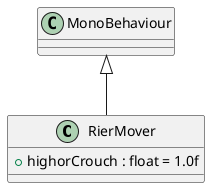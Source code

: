 @startuml
class RierMover {
    + highorCrouch : float = 1.0f
}
MonoBehaviour <|-- RierMover
@enduml
